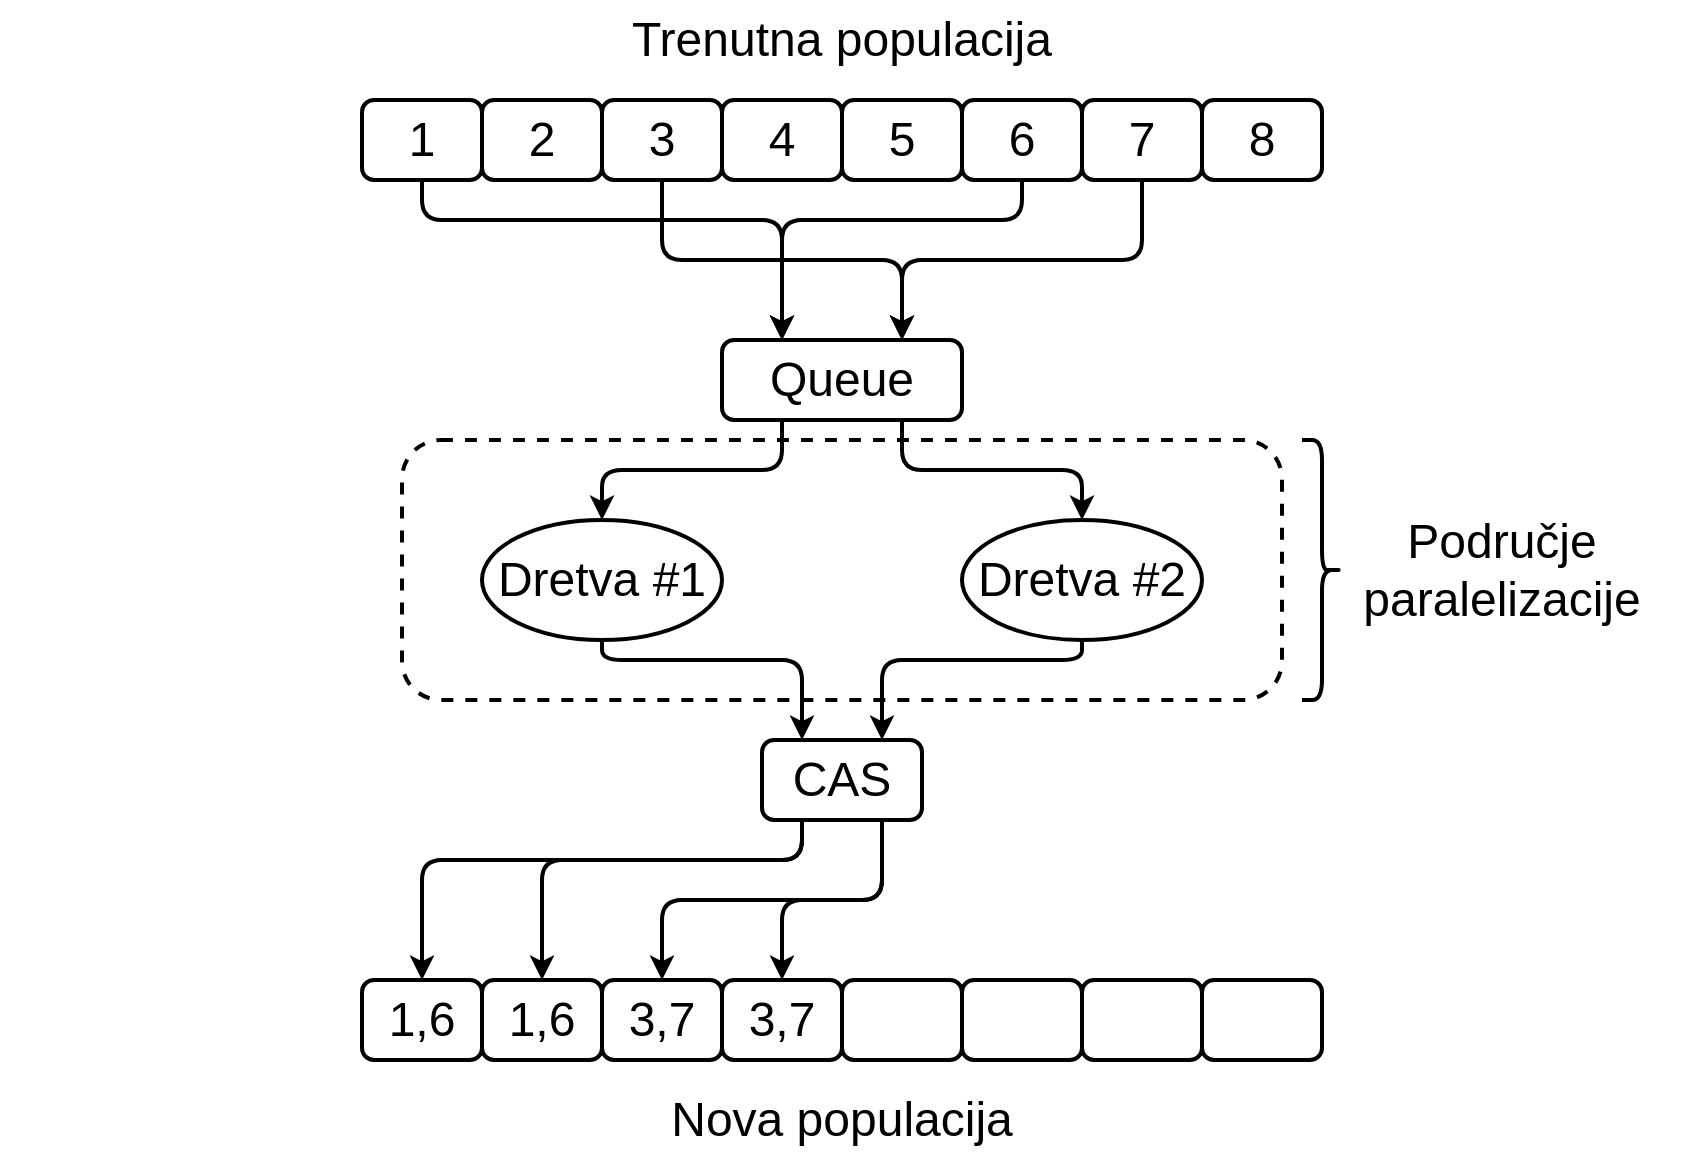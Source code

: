 <mxfile version="10.7.7" type="device"><diagram id="CCuUAeU1m5Dq1mvyjNq_" name="Page-1"><mxGraphModel dx="990" dy="644" grid="1" gridSize="10" guides="1" tooltips="1" connect="1" arrows="1" fold="1" page="1" pageScale="1" pageWidth="850" pageHeight="1100" math="0" shadow="0"><root><mxCell id="0"/><mxCell id="1" parent="0"/><mxCell id="Ut_ts68vqQ8W7MOYefzh-51" value="" style="rounded=1;whiteSpace=wrap;html=1;strokeColor=#000000;strokeWidth=2;dashed=1;" vertex="1" parent="1"><mxGeometry x="200" y="370" width="440" height="130" as="geometry"/></mxCell><mxCell id="Ut_ts68vqQ8W7MOYefzh-10" value="&lt;font style=&quot;font-size: 24px&quot;&gt;1&lt;/font&gt;&lt;br&gt;" style="rounded=1;whiteSpace=wrap;html=1;strokeWidth=2;" vertex="1" parent="1"><mxGeometry x="180" y="200" width="60" height="40" as="geometry"/></mxCell><mxCell id="Ut_ts68vqQ8W7MOYefzh-13" value="&lt;font style=&quot;font-size: 24px&quot;&gt;CAS&lt;/font&gt;&lt;br&gt;" style="text;html=1;strokeColor=#000000;fillColor=none;align=center;verticalAlign=middle;whiteSpace=wrap;rounded=1;strokeWidth=2;" vertex="1" parent="1"><mxGeometry x="380" y="520" width="80" height="40" as="geometry"/></mxCell><mxCell id="Ut_ts68vqQ8W7MOYefzh-14" value="&lt;font style=&quot;font-size: 24px&quot;&gt;2&lt;/font&gt;&lt;br&gt;" style="rounded=1;whiteSpace=wrap;html=1;strokeWidth=2;" vertex="1" parent="1"><mxGeometry x="240" y="200" width="60" height="40" as="geometry"/></mxCell><mxCell id="Ut_ts68vqQ8W7MOYefzh-15" value="&lt;font style=&quot;font-size: 24px&quot;&gt;3&lt;/font&gt;&lt;br&gt;" style="rounded=1;whiteSpace=wrap;html=1;strokeWidth=2;" vertex="1" parent="1"><mxGeometry x="300" y="200" width="60" height="40" as="geometry"/></mxCell><mxCell id="Ut_ts68vqQ8W7MOYefzh-16" value="&lt;font style=&quot;font-size: 24px&quot;&gt;4&lt;/font&gt;&lt;br&gt;" style="rounded=1;whiteSpace=wrap;html=1;strokeWidth=2;" vertex="1" parent="1"><mxGeometry x="360" y="200" width="60" height="40" as="geometry"/></mxCell><mxCell id="Ut_ts68vqQ8W7MOYefzh-17" value="&lt;font style=&quot;font-size: 24px&quot;&gt;5&lt;/font&gt;&lt;br&gt;" style="rounded=1;whiteSpace=wrap;html=1;strokeWidth=2;" vertex="1" parent="1"><mxGeometry x="420" y="200" width="60" height="40" as="geometry"/></mxCell><mxCell id="Ut_ts68vqQ8W7MOYefzh-18" value="&lt;font style=&quot;font-size: 24px&quot;&gt;6&lt;/font&gt;&lt;br&gt;" style="rounded=1;whiteSpace=wrap;html=1;strokeWidth=2;" vertex="1" parent="1"><mxGeometry x="480" y="200" width="60" height="40" as="geometry"/></mxCell><mxCell id="Ut_ts68vqQ8W7MOYefzh-19" value="&lt;font style=&quot;font-size: 24px&quot;&gt;7&lt;/font&gt;&lt;br&gt;" style="rounded=1;whiteSpace=wrap;html=1;strokeWidth=2;" vertex="1" parent="1"><mxGeometry x="540" y="200" width="60" height="40" as="geometry"/></mxCell><mxCell id="Ut_ts68vqQ8W7MOYefzh-20" value="&lt;font style=&quot;font-size: 24px&quot;&gt;8&lt;/font&gt;&lt;br&gt;" style="rounded=1;whiteSpace=wrap;html=1;strokeWidth=2;" vertex="1" parent="1"><mxGeometry x="600" y="200" width="60" height="40" as="geometry"/></mxCell><mxCell id="Ut_ts68vqQ8W7MOYefzh-22" value="&lt;font style=&quot;font-size: 24px&quot;&gt;Queue&lt;/font&gt;&lt;br&gt;" style="text;html=1;strokeColor=#000000;fillColor=none;align=center;verticalAlign=middle;whiteSpace=wrap;rounded=1;strokeWidth=2;" vertex="1" parent="1"><mxGeometry x="360" y="320" width="120" height="40" as="geometry"/></mxCell><mxCell id="Ut_ts68vqQ8W7MOYefzh-23" value="" style="endArrow=classic;html=1;edgeStyle=orthogonalEdgeStyle;exitX=0.5;exitY=1;exitDx=0;exitDy=0;entryX=0.25;entryY=0;entryDx=0;entryDy=0;strokeWidth=2;" edge="1" parent="1" source="Ut_ts68vqQ8W7MOYefzh-10" target="Ut_ts68vqQ8W7MOYefzh-22"><mxGeometry width="50" height="50" relative="1" as="geometry"><mxPoint x="180" y="740" as="sourcePoint"/><mxPoint x="230" y="690" as="targetPoint"/><Array as="points"><mxPoint x="210" y="260"/><mxPoint x="390" y="260"/></Array></mxGeometry></mxCell><mxCell id="Ut_ts68vqQ8W7MOYefzh-24" value="" style="endArrow=classic;html=1;edgeStyle=orthogonalEdgeStyle;exitX=0.5;exitY=1;exitDx=0;exitDy=0;strokeWidth=2;" edge="1" parent="1" source="Ut_ts68vqQ8W7MOYefzh-18"><mxGeometry width="50" height="50" relative="1" as="geometry"><mxPoint x="180" y="740" as="sourcePoint"/><mxPoint x="390" y="320" as="targetPoint"/><Array as="points"><mxPoint x="510" y="260"/><mxPoint x="390" y="260"/><mxPoint x="390" y="320"/></Array></mxGeometry></mxCell><mxCell id="Ut_ts68vqQ8W7MOYefzh-25" value="" style="endArrow=classic;html=1;strokeWidth=2;exitX=0.25;exitY=1;exitDx=0;exitDy=0;edgeStyle=orthogonalEdgeStyle;entryX=0.5;entryY=0;entryDx=0;entryDy=0;" edge="1" parent="1" source="Ut_ts68vqQ8W7MOYefzh-22" target="Ut_ts68vqQ8W7MOYefzh-29"><mxGeometry width="50" height="50" relative="1" as="geometry"><mxPoint x="180" y="740" as="sourcePoint"/><mxPoint x="230" y="440" as="targetPoint"/></mxGeometry></mxCell><mxCell id="Ut_ts68vqQ8W7MOYefzh-26" value="" style="endArrow=classic;html=1;strokeWidth=2;exitX=0.5;exitY=1;exitDx=0;exitDy=0;edgeStyle=orthogonalEdgeStyle;entryX=0.75;entryY=0;entryDx=0;entryDy=0;" edge="1" parent="1" source="Ut_ts68vqQ8W7MOYefzh-15" target="Ut_ts68vqQ8W7MOYefzh-22"><mxGeometry width="50" height="50" relative="1" as="geometry"><mxPoint x="180" y="740" as="sourcePoint"/><mxPoint x="230" y="690" as="targetPoint"/></mxGeometry></mxCell><mxCell id="Ut_ts68vqQ8W7MOYefzh-27" value="" style="endArrow=classic;html=1;strokeWidth=2;edgeStyle=orthogonalEdgeStyle;exitX=0.5;exitY=1;exitDx=0;exitDy=0;entryX=0.75;entryY=0;entryDx=0;entryDy=0;" edge="1" parent="1" source="Ut_ts68vqQ8W7MOYefzh-19" target="Ut_ts68vqQ8W7MOYefzh-22"><mxGeometry width="50" height="50" relative="1" as="geometry"><mxPoint x="180" y="740" as="sourcePoint"/><mxPoint x="230" y="690" as="targetPoint"/></mxGeometry></mxCell><mxCell id="Ut_ts68vqQ8W7MOYefzh-30" value="" style="group" vertex="1" connectable="0" parent="1"><mxGeometry x="240" y="410" width="120" height="60" as="geometry"/></mxCell><mxCell id="Ut_ts68vqQ8W7MOYefzh-29" value="" style="ellipse;whiteSpace=wrap;html=1;rounded=1;strokeColor=#000000;strokeWidth=2;" vertex="1" parent="Ut_ts68vqQ8W7MOYefzh-30"><mxGeometry width="120" height="60" as="geometry"/></mxCell><mxCell id="Ut_ts68vqQ8W7MOYefzh-28" value="&lt;font style=&quot;font-size: 24px&quot;&gt;Dretva #1&lt;/font&gt;" style="text;html=1;strokeColor=none;fillColor=none;align=center;verticalAlign=middle;whiteSpace=wrap;rounded=0;" vertex="1" parent="Ut_ts68vqQ8W7MOYefzh-30"><mxGeometry y="10" width="120" height="40" as="geometry"/></mxCell><mxCell id="Ut_ts68vqQ8W7MOYefzh-31" value="" style="endArrow=classic;html=1;strokeWidth=2;edgeStyle=orthogonalEdgeStyle;exitX=0.5;exitY=1;exitDx=0;exitDy=0;entryX=0.25;entryY=0;entryDx=0;entryDy=0;" edge="1" parent="1" source="Ut_ts68vqQ8W7MOYefzh-29" target="Ut_ts68vqQ8W7MOYefzh-13"><mxGeometry width="50" height="50" relative="1" as="geometry"><mxPoint x="180" y="630" as="sourcePoint"/><mxPoint x="230" y="580" as="targetPoint"/><Array as="points"><mxPoint x="300" y="480"/><mxPoint x="400" y="480"/></Array></mxGeometry></mxCell><mxCell id="Ut_ts68vqQ8W7MOYefzh-32" value="" style="group" vertex="1" connectable="0" parent="1"><mxGeometry x="480" y="410" width="120" height="60" as="geometry"/></mxCell><mxCell id="Ut_ts68vqQ8W7MOYefzh-33" value="" style="ellipse;whiteSpace=wrap;html=1;rounded=1;strokeColor=#000000;strokeWidth=2;" vertex="1" parent="Ut_ts68vqQ8W7MOYefzh-32"><mxGeometry width="120" height="60" as="geometry"/></mxCell><mxCell id="Ut_ts68vqQ8W7MOYefzh-34" value="&lt;font style=&quot;font-size: 24px&quot;&gt;Dretva #2&lt;/font&gt;" style="text;html=1;strokeColor=none;fillColor=none;align=center;verticalAlign=middle;whiteSpace=wrap;rounded=0;" vertex="1" parent="Ut_ts68vqQ8W7MOYefzh-32"><mxGeometry y="10" width="120" height="40" as="geometry"/></mxCell><mxCell id="Ut_ts68vqQ8W7MOYefzh-35" value="" style="endArrow=classic;html=1;strokeWidth=2;edgeStyle=orthogonalEdgeStyle;exitX=0.75;exitY=1;exitDx=0;exitDy=0;entryX=0.5;entryY=0;entryDx=0;entryDy=0;" edge="1" parent="1" source="Ut_ts68vqQ8W7MOYefzh-22" target="Ut_ts68vqQ8W7MOYefzh-33"><mxGeometry width="50" height="50" relative="1" as="geometry"><mxPoint x="180" y="630" as="sourcePoint"/><mxPoint x="230" y="580" as="targetPoint"/></mxGeometry></mxCell><mxCell id="Ut_ts68vqQ8W7MOYefzh-36" value="" style="endArrow=classic;html=1;strokeWidth=2;edgeStyle=orthogonalEdgeStyle;exitX=0.5;exitY=1;exitDx=0;exitDy=0;entryX=0.75;entryY=0;entryDx=0;entryDy=0;" edge="1" parent="1" source="Ut_ts68vqQ8W7MOYefzh-33" target="Ut_ts68vqQ8W7MOYefzh-13"><mxGeometry width="50" height="50" relative="1" as="geometry"><mxPoint x="180" y="630" as="sourcePoint"/><mxPoint x="230" y="580" as="targetPoint"/><Array as="points"><mxPoint x="540" y="480"/><mxPoint x="440" y="480"/></Array></mxGeometry></mxCell><mxCell id="Ut_ts68vqQ8W7MOYefzh-37" value="&lt;span style=&quot;font-size: 24px&quot;&gt;Trenutna populacija&lt;/span&gt;" style="text;html=1;strokeColor=none;fillColor=none;align=center;verticalAlign=middle;whiteSpace=wrap;rounded=0;" vertex="1" parent="1"><mxGeometry x="260" y="150" width="320" height="40" as="geometry"/></mxCell><mxCell id="Ut_ts68vqQ8W7MOYefzh-38" value="&lt;font style=&quot;font-size: 24px&quot;&gt;1,6&lt;/font&gt;&lt;br&gt;" style="rounded=1;whiteSpace=wrap;html=1;strokeWidth=2;" vertex="1" parent="1"><mxGeometry x="180" y="640" width="60" height="40" as="geometry"/></mxCell><mxCell id="Ut_ts68vqQ8W7MOYefzh-39" value="&lt;font style=&quot;font-size: 24px&quot;&gt;1,6&lt;/font&gt;&lt;br&gt;" style="rounded=1;whiteSpace=wrap;html=1;strokeWidth=2;" vertex="1" parent="1"><mxGeometry x="240" y="640" width="60" height="40" as="geometry"/></mxCell><mxCell id="Ut_ts68vqQ8W7MOYefzh-40" value="&lt;font style=&quot;font-size: 24px&quot;&gt;3,7&lt;/font&gt;&lt;br&gt;" style="rounded=1;whiteSpace=wrap;html=1;strokeWidth=2;" vertex="1" parent="1"><mxGeometry x="300" y="640" width="60" height="40" as="geometry"/></mxCell><mxCell id="Ut_ts68vqQ8W7MOYefzh-41" value="&lt;font style=&quot;font-size: 24px&quot;&gt;3,7&lt;/font&gt;&lt;br&gt;" style="rounded=1;whiteSpace=wrap;html=1;strokeWidth=2;" vertex="1" parent="1"><mxGeometry x="360" y="640" width="60" height="40" as="geometry"/></mxCell><mxCell id="Ut_ts68vqQ8W7MOYefzh-42" value="" style="rounded=1;whiteSpace=wrap;html=1;strokeWidth=2;" vertex="1" parent="1"><mxGeometry x="420" y="640" width="60" height="40" as="geometry"/></mxCell><mxCell id="Ut_ts68vqQ8W7MOYefzh-43" value="" style="rounded=1;whiteSpace=wrap;html=1;strokeWidth=2;" vertex="1" parent="1"><mxGeometry x="480" y="640" width="60" height="40" as="geometry"/></mxCell><mxCell id="Ut_ts68vqQ8W7MOYefzh-44" value="" style="rounded=1;whiteSpace=wrap;html=1;strokeWidth=2;" vertex="1" parent="1"><mxGeometry x="540" y="640" width="60" height="40" as="geometry"/></mxCell><mxCell id="Ut_ts68vqQ8W7MOYefzh-45" value="" style="rounded=1;whiteSpace=wrap;html=1;strokeWidth=2;" vertex="1" parent="1"><mxGeometry x="600" y="640" width="60" height="40" as="geometry"/></mxCell><mxCell id="Ut_ts68vqQ8W7MOYefzh-46" value="" style="endArrow=classic;html=1;strokeWidth=2;edgeStyle=orthogonalEdgeStyle;exitX=0.25;exitY=1;exitDx=0;exitDy=0;entryX=0.5;entryY=0;entryDx=0;entryDy=0;" edge="1" parent="1" source="Ut_ts68vqQ8W7MOYefzh-13" target="Ut_ts68vqQ8W7MOYefzh-38"><mxGeometry width="50" height="50" relative="1" as="geometry"><mxPoint x="180" y="750" as="sourcePoint"/><mxPoint x="230" y="700" as="targetPoint"/><Array as="points"><mxPoint x="400" y="580"/><mxPoint x="210" y="580"/></Array></mxGeometry></mxCell><mxCell id="Ut_ts68vqQ8W7MOYefzh-47" value="" style="endArrow=classic;html=1;strokeWidth=2;edgeStyle=orthogonalEdgeStyle;entryX=0.5;entryY=0;entryDx=0;entryDy=0;" edge="1" parent="1" target="Ut_ts68vqQ8W7MOYefzh-39"><mxGeometry width="50" height="50" relative="1" as="geometry"><mxPoint x="400" y="560" as="sourcePoint"/><mxPoint x="230" y="700" as="targetPoint"/><Array as="points"><mxPoint x="400" y="580"/><mxPoint x="270" y="580"/></Array></mxGeometry></mxCell><mxCell id="Ut_ts68vqQ8W7MOYefzh-48" value="" style="endArrow=classic;html=1;strokeWidth=2;edgeStyle=orthogonalEdgeStyle;exitX=0.75;exitY=1;exitDx=0;exitDy=0;entryX=0.5;entryY=0;entryDx=0;entryDy=0;" edge="1" parent="1" source="Ut_ts68vqQ8W7MOYefzh-13" target="Ut_ts68vqQ8W7MOYefzh-40"><mxGeometry width="50" height="50" relative="1" as="geometry"><mxPoint x="180" y="750" as="sourcePoint"/><mxPoint x="230" y="700" as="targetPoint"/></mxGeometry></mxCell><mxCell id="Ut_ts68vqQ8W7MOYefzh-49" value="" style="endArrow=classic;html=1;strokeWidth=2;edgeStyle=orthogonalEdgeStyle;entryX=0.5;entryY=0;entryDx=0;entryDy=0;" edge="1" parent="1" target="Ut_ts68vqQ8W7MOYefzh-41"><mxGeometry width="50" height="50" relative="1" as="geometry"><mxPoint x="440" y="560" as="sourcePoint"/><mxPoint x="230" y="700" as="targetPoint"/><Array as="points"><mxPoint x="440" y="600"/><mxPoint x="390" y="600"/></Array></mxGeometry></mxCell><mxCell id="Ut_ts68vqQ8W7MOYefzh-50" value="&lt;span style=&quot;font-size: 24px&quot;&gt;Nova populacija&lt;/span&gt;" style="text;html=1;strokeColor=none;fillColor=none;align=center;verticalAlign=middle;whiteSpace=wrap;rounded=0;" vertex="1" parent="1"><mxGeometry x="260" y="690" width="320" height="40" as="geometry"/></mxCell><mxCell id="Ut_ts68vqQ8W7MOYefzh-52" value="&lt;font style=&quot;font-size: 24px&quot;&gt;Područje&lt;br&gt;paralelizacije&lt;br&gt;&lt;/font&gt;" style="text;html=1;strokeColor=none;fillColor=none;align=center;verticalAlign=middle;whiteSpace=wrap;rounded=0;dashed=1;" vertex="1" parent="1"><mxGeometry x="660" y="395" width="180" height="80" as="geometry"/></mxCell><mxCell id="Ut_ts68vqQ8W7MOYefzh-53" value="" style="shape=curlyBracket;whiteSpace=wrap;html=1;rounded=1;strokeColor=#000000;strokeWidth=2;rotation=180;" vertex="1" parent="1"><mxGeometry x="650" y="370" width="20" height="130" as="geometry"/></mxCell><mxCell id="Ut_ts68vqQ8W7MOYefzh-55" value="" style="endArrow=none;html=1;strokeWidth=2;strokeColor=#FFFFFF;" edge="1" parent="1"><mxGeometry width="50" height="50" relative="1" as="geometry"><mxPoint y="465" as="sourcePoint"/><mxPoint x="50" y="415" as="targetPoint"/></mxGeometry></mxCell></root></mxGraphModel></diagram></mxfile>